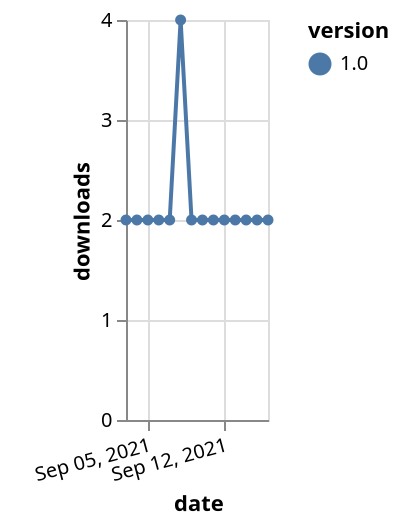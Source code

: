 {"$schema": "https://vega.github.io/schema/vega-lite/v5.json", "description": "A simple bar chart with embedded data.", "data": {"values": [{"date": "2021-09-03", "total": 3237, "delta": 2, "version": "1.0"}, {"date": "2021-09-04", "total": 3239, "delta": 2, "version": "1.0"}, {"date": "2021-09-05", "total": 3241, "delta": 2, "version": "1.0"}, {"date": "2021-09-06", "total": 3243, "delta": 2, "version": "1.0"}, {"date": "2021-09-07", "total": 3245, "delta": 2, "version": "1.0"}, {"date": "2021-09-08", "total": 3249, "delta": 4, "version": "1.0"}, {"date": "2021-09-09", "total": 3251, "delta": 2, "version": "1.0"}, {"date": "2021-09-10", "total": 3253, "delta": 2, "version": "1.0"}, {"date": "2021-09-11", "total": 3255, "delta": 2, "version": "1.0"}, {"date": "2021-09-12", "total": 3257, "delta": 2, "version": "1.0"}, {"date": "2021-09-13", "total": 3259, "delta": 2, "version": "1.0"}, {"date": "2021-09-14", "total": 3261, "delta": 2, "version": "1.0"}, {"date": "2021-09-15", "total": 3263, "delta": 2, "version": "1.0"}, {"date": "2021-09-16", "total": 3265, "delta": 2, "version": "1.0"}]}, "width": "container", "mark": {"type": "line", "point": {"filled": true}}, "encoding": {"x": {"field": "date", "type": "temporal", "timeUnit": "yearmonthdate", "title": "date", "axis": {"labelAngle": -15}}, "y": {"field": "delta", "type": "quantitative", "title": "downloads"}, "color": {"field": "version", "type": "nominal"}, "tooltip": {"field": "delta"}}}